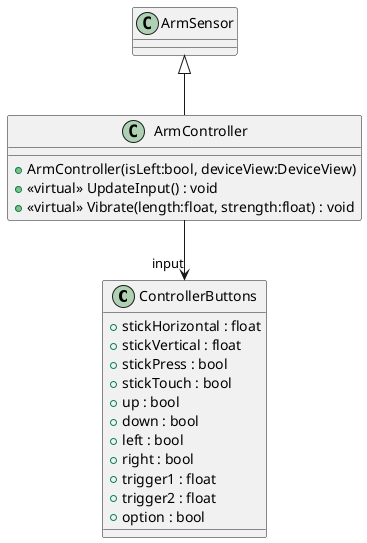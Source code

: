@startuml
class ControllerButtons {
    + stickHorizontal : float
    + stickVertical : float
    + stickPress : bool
    + stickTouch : bool
    + up : bool
    + down : bool
    + left : bool
    + right : bool
    + trigger1 : float
    + trigger2 : float
    + option : bool
}
class ArmController {
    + ArmController(isLeft:bool, deviceView:DeviceView)
    + <<virtual>> UpdateInput() : void
    + <<virtual>> Vibrate(length:float, strength:float) : void
}
ArmSensor <|-- ArmController
ArmController --> "input" ControllerButtons
@enduml
